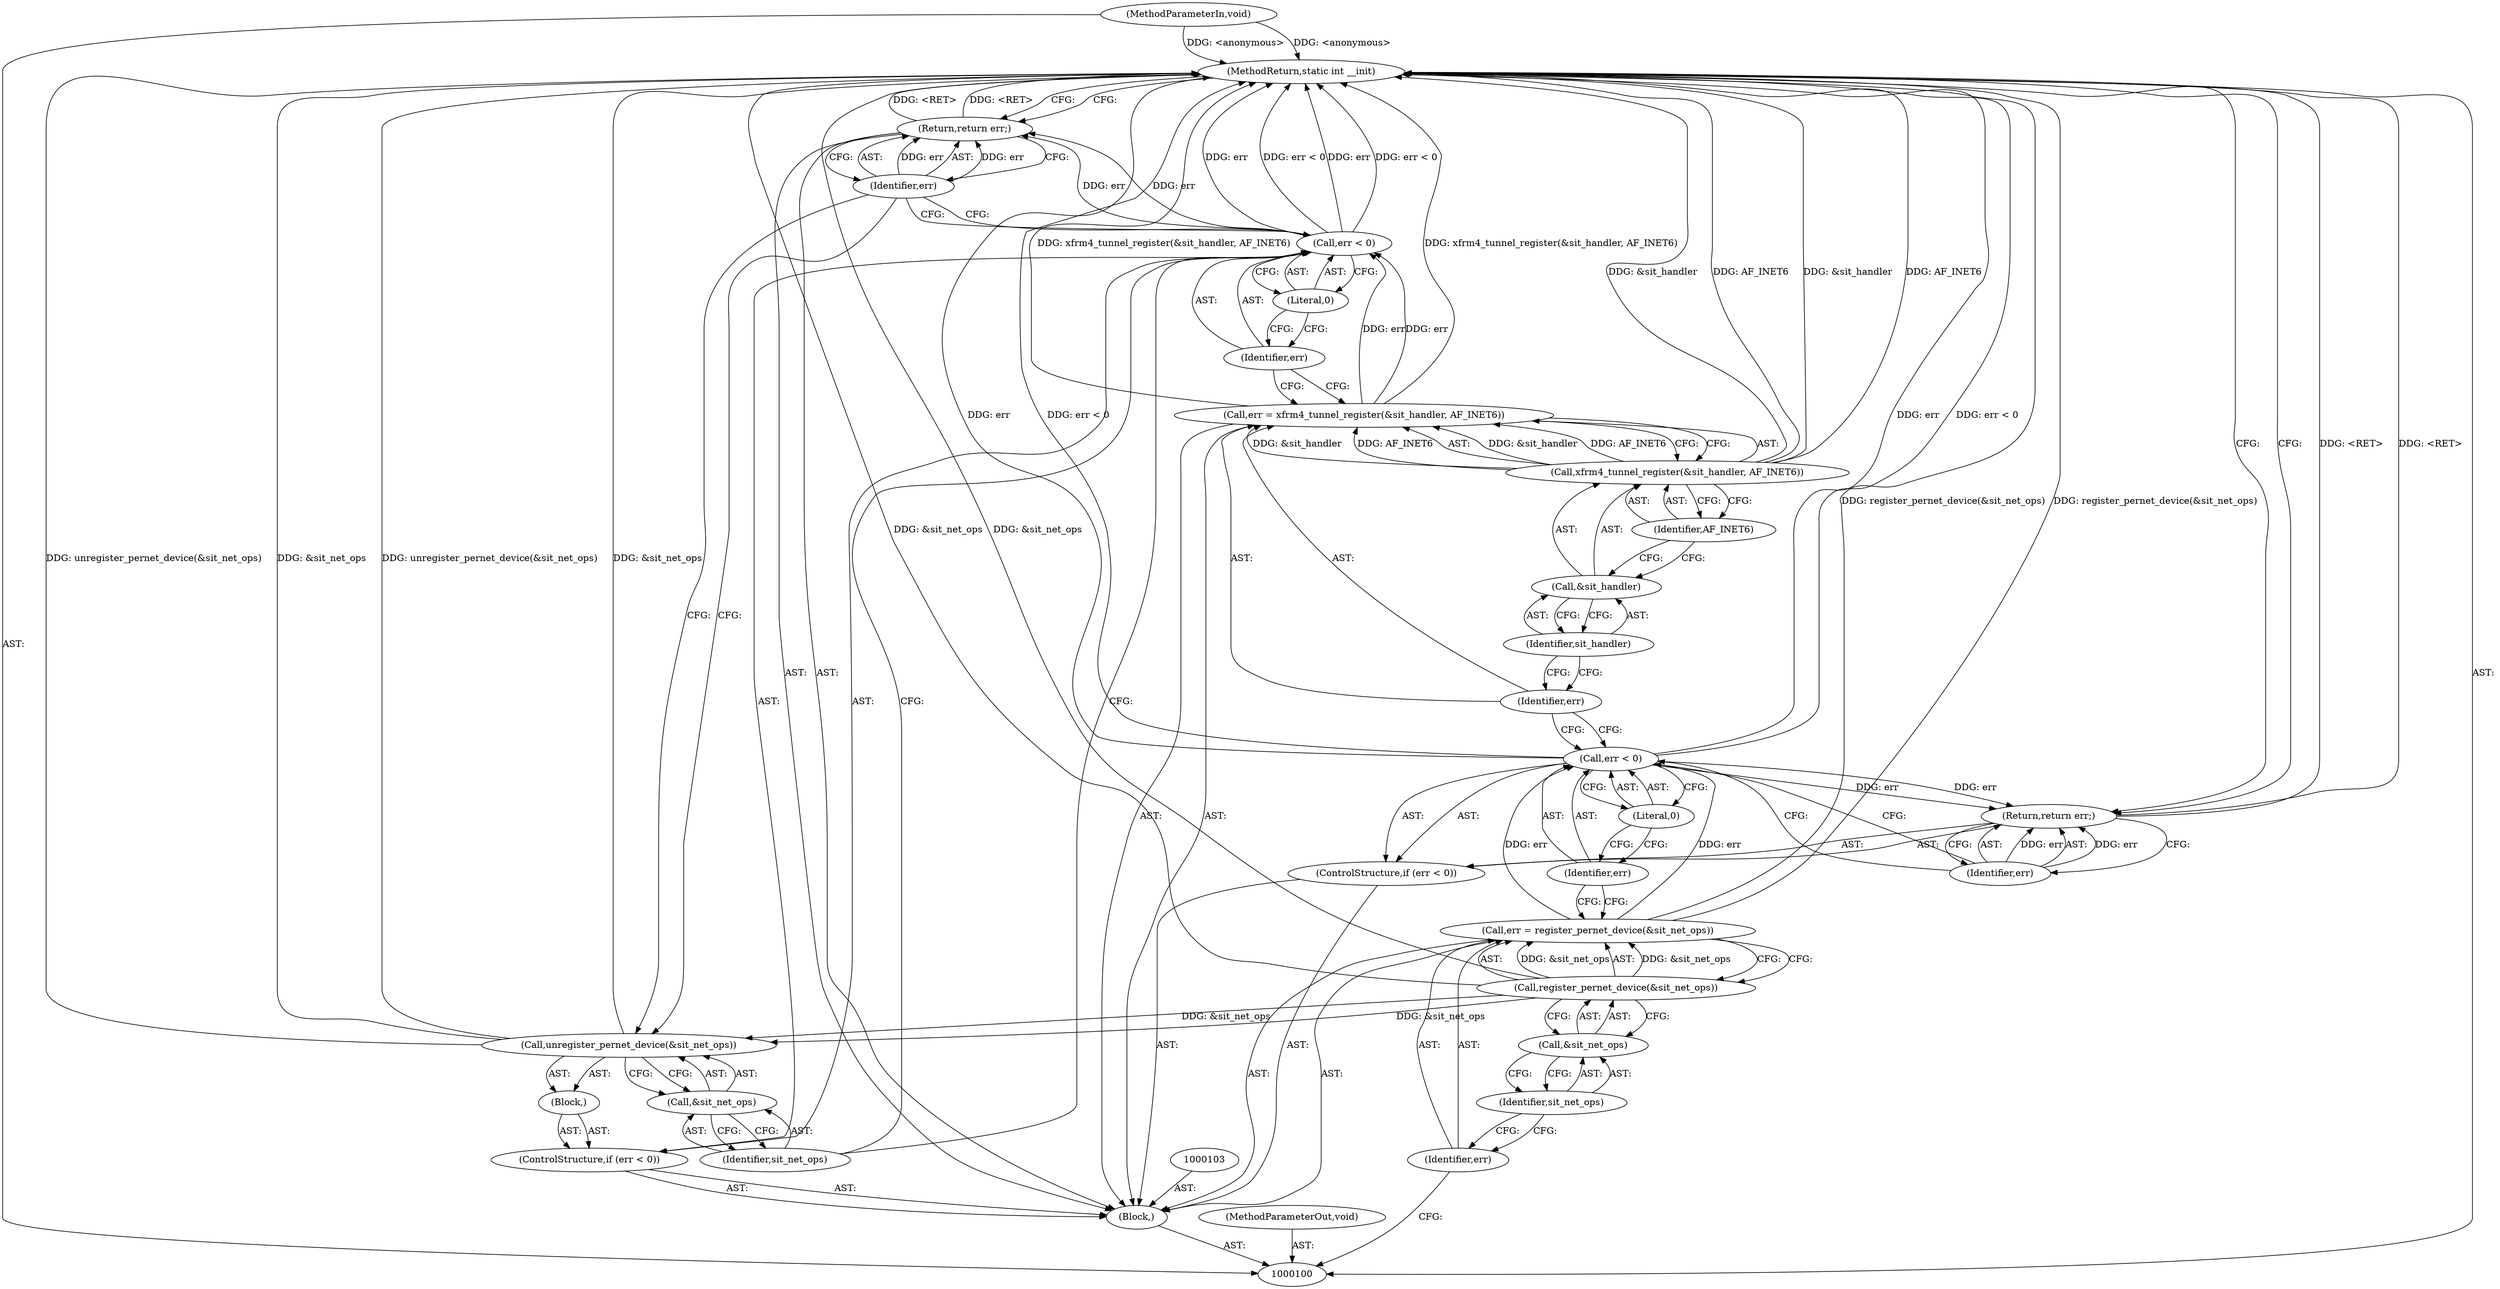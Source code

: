 digraph "0_linux_d5aa407f59f5b83d2c50ec88f5bf56d40f1f8978_1" {
"1000131" [label="(MethodReturn,static int __init)"];
"1000101" [label="(MethodParameterIn,void)"];
"1000164" [label="(MethodParameterOut,void)"];
"1000115" [label="(Call,err = xfrm4_tunnel_register(&sit_handler, AF_INET6))"];
"1000116" [label="(Identifier,err)"];
"1000118" [label="(Call,&sit_handler)"];
"1000119" [label="(Identifier,sit_handler)"];
"1000120" [label="(Identifier,AF_INET6)"];
"1000117" [label="(Call,xfrm4_tunnel_register(&sit_handler, AF_INET6))"];
"1000121" [label="(ControlStructure,if (err < 0))"];
"1000124" [label="(Literal,0)"];
"1000125" [label="(Block,)"];
"1000122" [label="(Call,err < 0)"];
"1000123" [label="(Identifier,err)"];
"1000126" [label="(Call,unregister_pernet_device(&sit_net_ops))"];
"1000127" [label="(Call,&sit_net_ops)"];
"1000128" [label="(Identifier,sit_net_ops)"];
"1000129" [label="(Return,return err;)"];
"1000130" [label="(Identifier,err)"];
"1000102" [label="(Block,)"];
"1000104" [label="(Call,err = register_pernet_device(&sit_net_ops))"];
"1000105" [label="(Identifier,err)"];
"1000107" [label="(Call,&sit_net_ops)"];
"1000108" [label="(Identifier,sit_net_ops)"];
"1000106" [label="(Call,register_pernet_device(&sit_net_ops))"];
"1000112" [label="(Literal,0)"];
"1000109" [label="(ControlStructure,if (err < 0))"];
"1000110" [label="(Call,err < 0)"];
"1000111" [label="(Identifier,err)"];
"1000113" [label="(Return,return err;)"];
"1000114" [label="(Identifier,err)"];
"1000131" -> "1000100"  [label="AST: "];
"1000131" -> "1000113"  [label="CFG: "];
"1000131" -> "1000129"  [label="CFG: "];
"1000129" -> "1000131"  [label="DDG: <RET>"];
"1000115" -> "1000131"  [label="DDG: xfrm4_tunnel_register(&sit_handler, AF_INET6)"];
"1000126" -> "1000131"  [label="DDG: unregister_pernet_device(&sit_net_ops)"];
"1000126" -> "1000131"  [label="DDG: &sit_net_ops"];
"1000106" -> "1000131"  [label="DDG: &sit_net_ops"];
"1000122" -> "1000131"  [label="DDG: err"];
"1000122" -> "1000131"  [label="DDG: err < 0"];
"1000117" -> "1000131"  [label="DDG: &sit_handler"];
"1000117" -> "1000131"  [label="DDG: AF_INET6"];
"1000110" -> "1000131"  [label="DDG: err"];
"1000110" -> "1000131"  [label="DDG: err < 0"];
"1000104" -> "1000131"  [label="DDG: register_pernet_device(&sit_net_ops)"];
"1000101" -> "1000131"  [label="DDG: <anonymous>"];
"1000113" -> "1000131"  [label="DDG: <RET>"];
"1000101" -> "1000100"  [label="AST: "];
"1000101" -> "1000131"  [label="DDG: <anonymous>"];
"1000164" -> "1000100"  [label="AST: "];
"1000115" -> "1000102"  [label="AST: "];
"1000115" -> "1000117"  [label="CFG: "];
"1000116" -> "1000115"  [label="AST: "];
"1000117" -> "1000115"  [label="AST: "];
"1000123" -> "1000115"  [label="CFG: "];
"1000115" -> "1000131"  [label="DDG: xfrm4_tunnel_register(&sit_handler, AF_INET6)"];
"1000117" -> "1000115"  [label="DDG: &sit_handler"];
"1000117" -> "1000115"  [label="DDG: AF_INET6"];
"1000115" -> "1000122"  [label="DDG: err"];
"1000116" -> "1000115"  [label="AST: "];
"1000116" -> "1000110"  [label="CFG: "];
"1000119" -> "1000116"  [label="CFG: "];
"1000118" -> "1000117"  [label="AST: "];
"1000118" -> "1000119"  [label="CFG: "];
"1000119" -> "1000118"  [label="AST: "];
"1000120" -> "1000118"  [label="CFG: "];
"1000119" -> "1000118"  [label="AST: "];
"1000119" -> "1000116"  [label="CFG: "];
"1000118" -> "1000119"  [label="CFG: "];
"1000120" -> "1000117"  [label="AST: "];
"1000120" -> "1000118"  [label="CFG: "];
"1000117" -> "1000120"  [label="CFG: "];
"1000117" -> "1000115"  [label="AST: "];
"1000117" -> "1000120"  [label="CFG: "];
"1000118" -> "1000117"  [label="AST: "];
"1000120" -> "1000117"  [label="AST: "];
"1000115" -> "1000117"  [label="CFG: "];
"1000117" -> "1000131"  [label="DDG: &sit_handler"];
"1000117" -> "1000131"  [label="DDG: AF_INET6"];
"1000117" -> "1000115"  [label="DDG: &sit_handler"];
"1000117" -> "1000115"  [label="DDG: AF_INET6"];
"1000121" -> "1000102"  [label="AST: "];
"1000122" -> "1000121"  [label="AST: "];
"1000125" -> "1000121"  [label="AST: "];
"1000124" -> "1000122"  [label="AST: "];
"1000124" -> "1000123"  [label="CFG: "];
"1000122" -> "1000124"  [label="CFG: "];
"1000125" -> "1000121"  [label="AST: "];
"1000126" -> "1000125"  [label="AST: "];
"1000122" -> "1000121"  [label="AST: "];
"1000122" -> "1000124"  [label="CFG: "];
"1000123" -> "1000122"  [label="AST: "];
"1000124" -> "1000122"  [label="AST: "];
"1000128" -> "1000122"  [label="CFG: "];
"1000130" -> "1000122"  [label="CFG: "];
"1000122" -> "1000131"  [label="DDG: err"];
"1000122" -> "1000131"  [label="DDG: err < 0"];
"1000115" -> "1000122"  [label="DDG: err"];
"1000122" -> "1000129"  [label="DDG: err"];
"1000123" -> "1000122"  [label="AST: "];
"1000123" -> "1000115"  [label="CFG: "];
"1000124" -> "1000123"  [label="CFG: "];
"1000126" -> "1000125"  [label="AST: "];
"1000126" -> "1000127"  [label="CFG: "];
"1000127" -> "1000126"  [label="AST: "];
"1000130" -> "1000126"  [label="CFG: "];
"1000126" -> "1000131"  [label="DDG: unregister_pernet_device(&sit_net_ops)"];
"1000126" -> "1000131"  [label="DDG: &sit_net_ops"];
"1000106" -> "1000126"  [label="DDG: &sit_net_ops"];
"1000127" -> "1000126"  [label="AST: "];
"1000127" -> "1000128"  [label="CFG: "];
"1000128" -> "1000127"  [label="AST: "];
"1000126" -> "1000127"  [label="CFG: "];
"1000128" -> "1000127"  [label="AST: "];
"1000128" -> "1000122"  [label="CFG: "];
"1000127" -> "1000128"  [label="CFG: "];
"1000129" -> "1000102"  [label="AST: "];
"1000129" -> "1000130"  [label="CFG: "];
"1000130" -> "1000129"  [label="AST: "];
"1000131" -> "1000129"  [label="CFG: "];
"1000129" -> "1000131"  [label="DDG: <RET>"];
"1000130" -> "1000129"  [label="DDG: err"];
"1000122" -> "1000129"  [label="DDG: err"];
"1000130" -> "1000129"  [label="AST: "];
"1000130" -> "1000126"  [label="CFG: "];
"1000130" -> "1000122"  [label="CFG: "];
"1000129" -> "1000130"  [label="CFG: "];
"1000130" -> "1000129"  [label="DDG: err"];
"1000102" -> "1000100"  [label="AST: "];
"1000103" -> "1000102"  [label="AST: "];
"1000104" -> "1000102"  [label="AST: "];
"1000109" -> "1000102"  [label="AST: "];
"1000115" -> "1000102"  [label="AST: "];
"1000121" -> "1000102"  [label="AST: "];
"1000129" -> "1000102"  [label="AST: "];
"1000104" -> "1000102"  [label="AST: "];
"1000104" -> "1000106"  [label="CFG: "];
"1000105" -> "1000104"  [label="AST: "];
"1000106" -> "1000104"  [label="AST: "];
"1000111" -> "1000104"  [label="CFG: "];
"1000104" -> "1000131"  [label="DDG: register_pernet_device(&sit_net_ops)"];
"1000106" -> "1000104"  [label="DDG: &sit_net_ops"];
"1000104" -> "1000110"  [label="DDG: err"];
"1000105" -> "1000104"  [label="AST: "];
"1000105" -> "1000100"  [label="CFG: "];
"1000108" -> "1000105"  [label="CFG: "];
"1000107" -> "1000106"  [label="AST: "];
"1000107" -> "1000108"  [label="CFG: "];
"1000108" -> "1000107"  [label="AST: "];
"1000106" -> "1000107"  [label="CFG: "];
"1000108" -> "1000107"  [label="AST: "];
"1000108" -> "1000105"  [label="CFG: "];
"1000107" -> "1000108"  [label="CFG: "];
"1000106" -> "1000104"  [label="AST: "];
"1000106" -> "1000107"  [label="CFG: "];
"1000107" -> "1000106"  [label="AST: "];
"1000104" -> "1000106"  [label="CFG: "];
"1000106" -> "1000131"  [label="DDG: &sit_net_ops"];
"1000106" -> "1000104"  [label="DDG: &sit_net_ops"];
"1000106" -> "1000126"  [label="DDG: &sit_net_ops"];
"1000112" -> "1000110"  [label="AST: "];
"1000112" -> "1000111"  [label="CFG: "];
"1000110" -> "1000112"  [label="CFG: "];
"1000109" -> "1000102"  [label="AST: "];
"1000110" -> "1000109"  [label="AST: "];
"1000113" -> "1000109"  [label="AST: "];
"1000110" -> "1000109"  [label="AST: "];
"1000110" -> "1000112"  [label="CFG: "];
"1000111" -> "1000110"  [label="AST: "];
"1000112" -> "1000110"  [label="AST: "];
"1000114" -> "1000110"  [label="CFG: "];
"1000116" -> "1000110"  [label="CFG: "];
"1000110" -> "1000131"  [label="DDG: err"];
"1000110" -> "1000131"  [label="DDG: err < 0"];
"1000104" -> "1000110"  [label="DDG: err"];
"1000110" -> "1000113"  [label="DDG: err"];
"1000111" -> "1000110"  [label="AST: "];
"1000111" -> "1000104"  [label="CFG: "];
"1000112" -> "1000111"  [label="CFG: "];
"1000113" -> "1000109"  [label="AST: "];
"1000113" -> "1000114"  [label="CFG: "];
"1000114" -> "1000113"  [label="AST: "];
"1000131" -> "1000113"  [label="CFG: "];
"1000113" -> "1000131"  [label="DDG: <RET>"];
"1000114" -> "1000113"  [label="DDG: err"];
"1000110" -> "1000113"  [label="DDG: err"];
"1000114" -> "1000113"  [label="AST: "];
"1000114" -> "1000110"  [label="CFG: "];
"1000113" -> "1000114"  [label="CFG: "];
"1000114" -> "1000113"  [label="DDG: err"];
}
